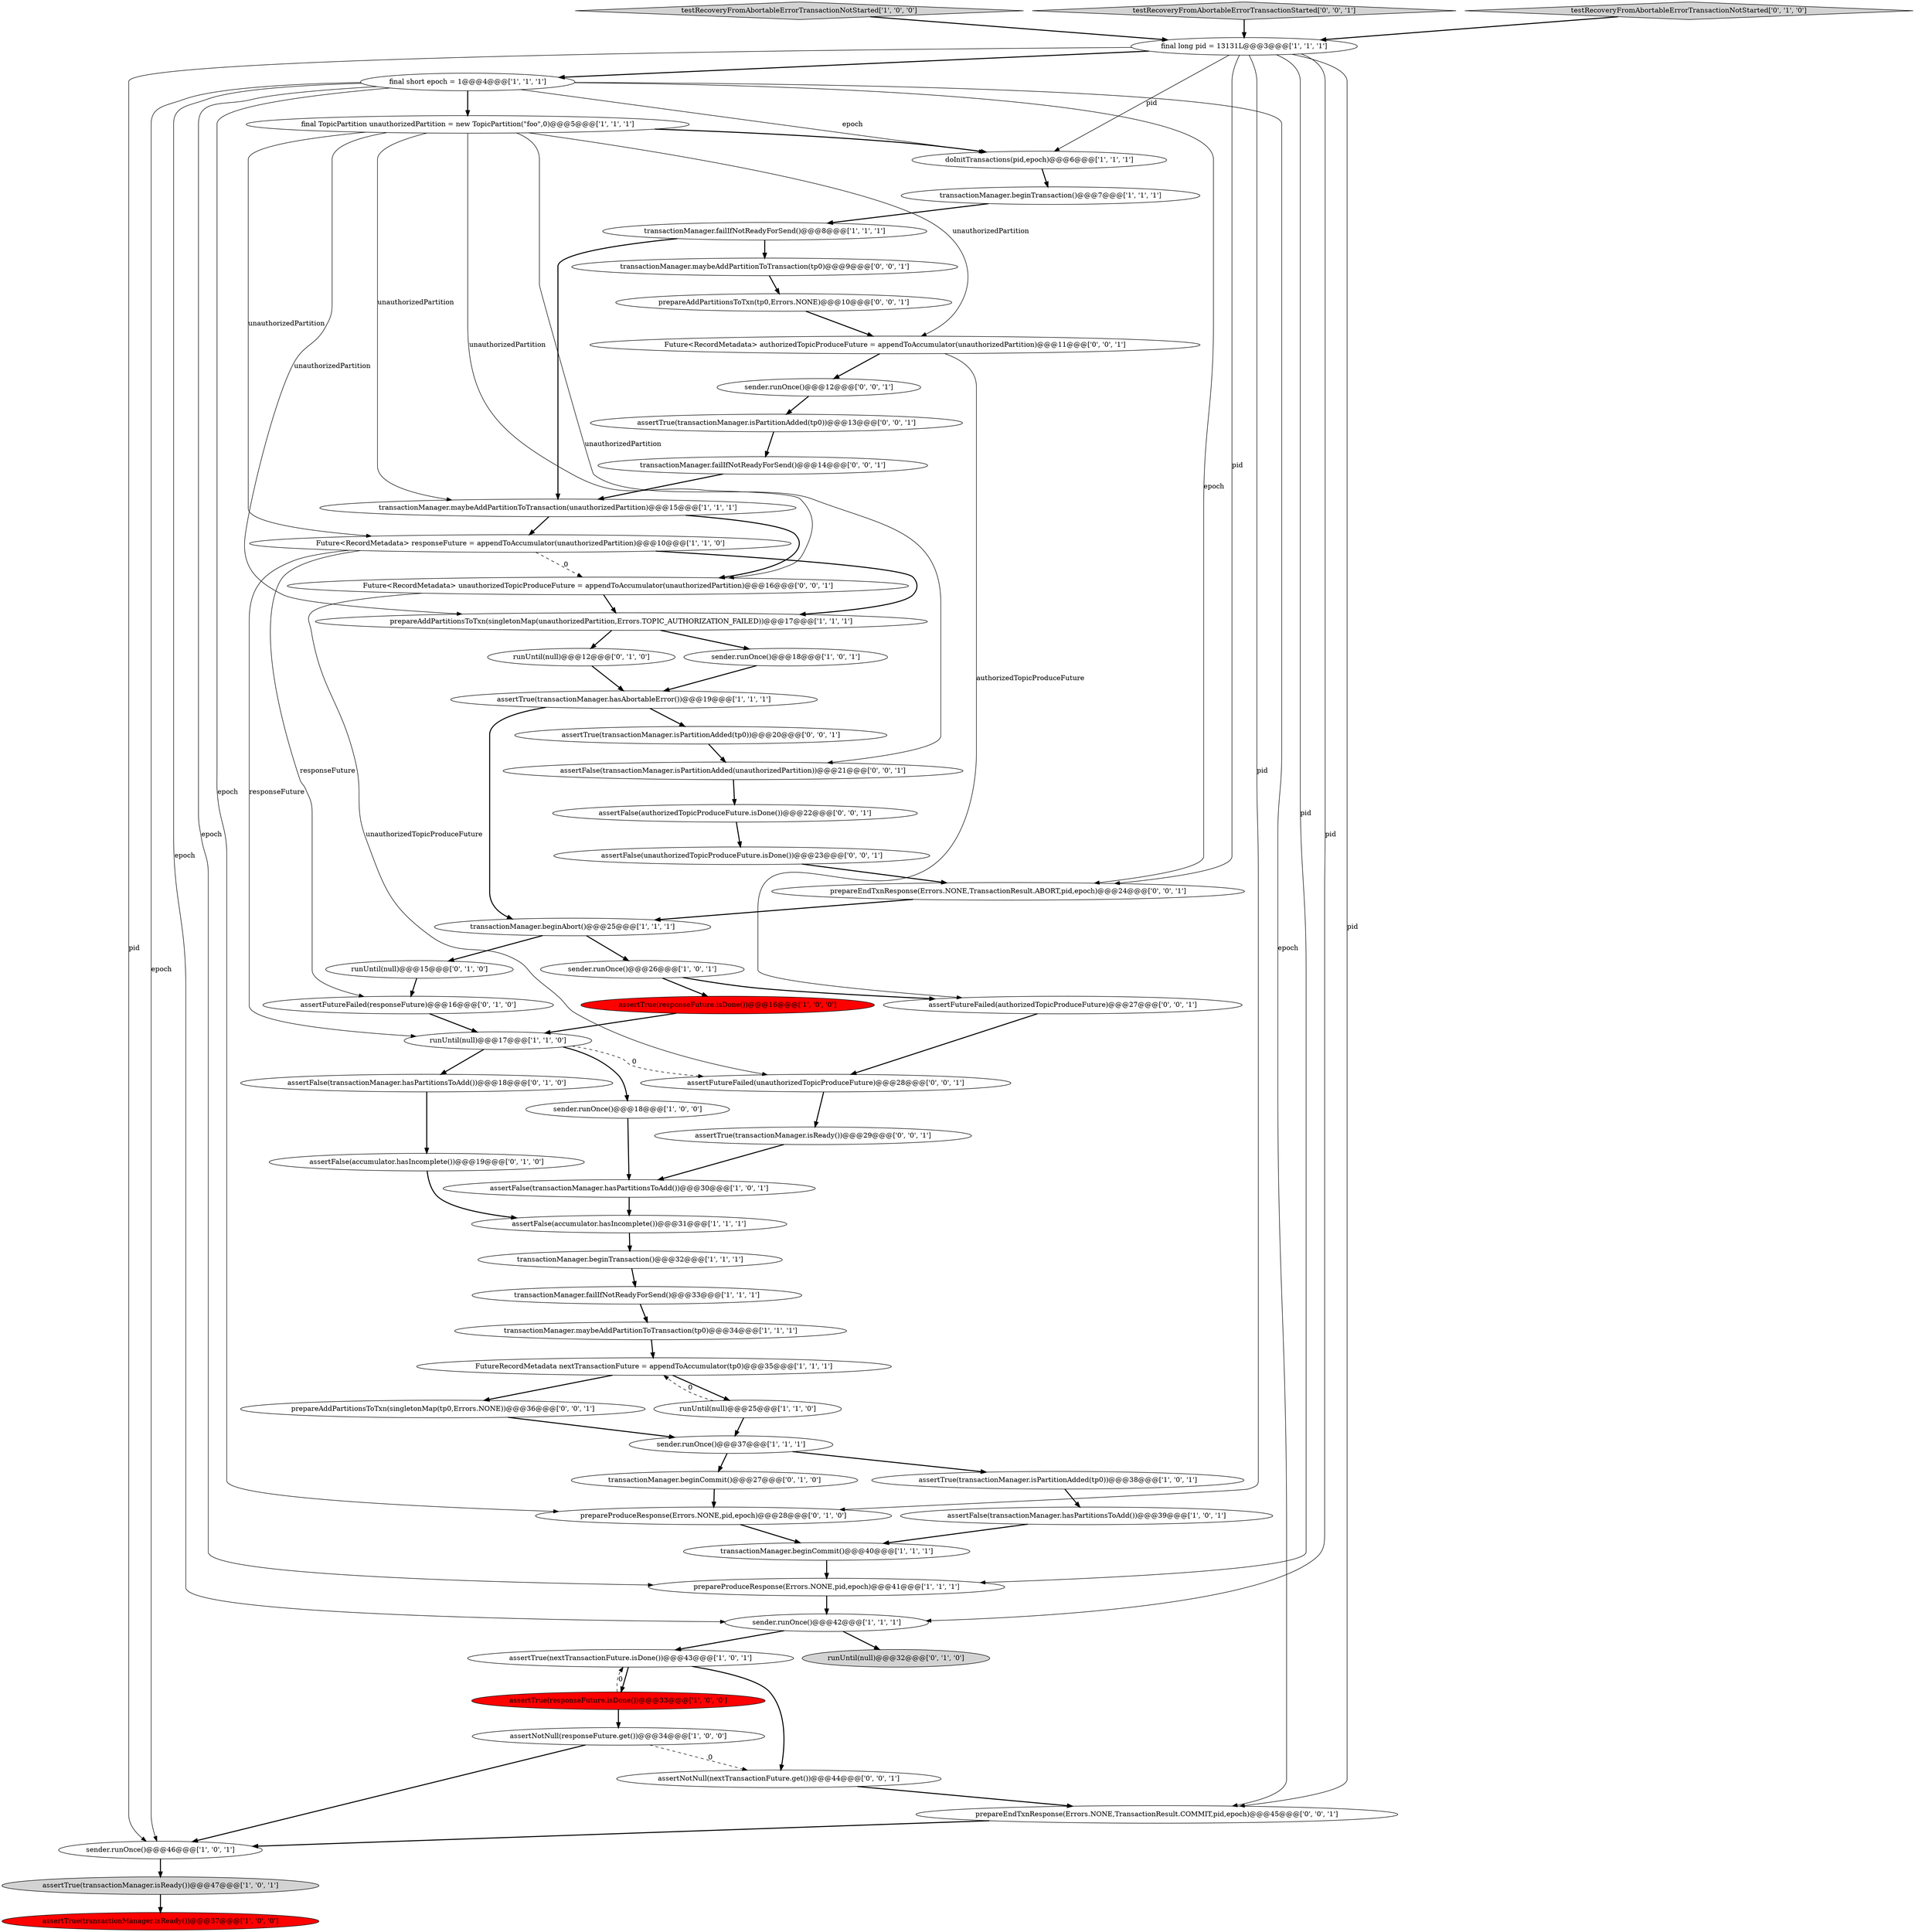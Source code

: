 digraph {
32 [style = filled, label = "assertTrue(responseFuture.isDone())@@@16@@@['1', '0', '0']", fillcolor = red, shape = ellipse image = "AAA1AAABBB1BBB"];
7 [style = filled, label = "runUntil(null)@@@17@@@['1', '1', '0']", fillcolor = white, shape = ellipse image = "AAA0AAABBB1BBB"];
26 [style = filled, label = "sender.runOnce()@@@18@@@['1', '0', '0']", fillcolor = white, shape = ellipse image = "AAA0AAABBB1BBB"];
53 [style = filled, label = "Future<RecordMetadata> authorizedTopicProduceFuture = appendToAccumulator(unauthorizedPartition)@@@11@@@['0', '0', '1']", fillcolor = white, shape = ellipse image = "AAA0AAABBB3BBB"];
31 [style = filled, label = "assertFalse(transactionManager.hasPartitionsToAdd())@@@30@@@['1', '0', '1']", fillcolor = white, shape = ellipse image = "AAA0AAABBB1BBB"];
51 [style = filled, label = "assertFutureFailed(authorizedTopicProduceFuture)@@@27@@@['0', '0', '1']", fillcolor = white, shape = ellipse image = "AAA0AAABBB3BBB"];
33 [style = filled, label = "sender.runOnce()@@@46@@@['1', '0', '1']", fillcolor = white, shape = ellipse image = "AAA0AAABBB1BBB"];
49 [style = filled, label = "assertFalse(transactionManager.isPartitionAdded(unauthorizedPartition))@@@21@@@['0', '0', '1']", fillcolor = white, shape = ellipse image = "AAA0AAABBB3BBB"];
42 [style = filled, label = "runUntil(null)@@@12@@@['0', '1', '0']", fillcolor = white, shape = ellipse image = "AAA0AAABBB2BBB"];
11 [style = filled, label = "Future<RecordMetadata> responseFuture = appendToAccumulator(unauthorizedPartition)@@@10@@@['1', '1', '0']", fillcolor = white, shape = ellipse image = "AAA0AAABBB1BBB"];
59 [style = filled, label = "Future<RecordMetadata> unauthorizedTopicProduceFuture = appendToAccumulator(unauthorizedPartition)@@@16@@@['0', '0', '1']", fillcolor = white, shape = ellipse image = "AAA0AAABBB3BBB"];
60 [style = filled, label = "sender.runOnce()@@@12@@@['0', '0', '1']", fillcolor = white, shape = ellipse image = "AAA0AAABBB3BBB"];
22 [style = filled, label = "transactionManager.maybeAddPartitionToTransaction(unauthorizedPartition)@@@15@@@['1', '1', '1']", fillcolor = white, shape = ellipse image = "AAA0AAABBB1BBB"];
57 [style = filled, label = "assertNotNull(nextTransactionFuture.get())@@@44@@@['0', '0', '1']", fillcolor = white, shape = ellipse image = "AAA0AAABBB3BBB"];
6 [style = filled, label = "assertTrue(transactionManager.isPartitionAdded(tp0))@@@38@@@['1', '0', '1']", fillcolor = white, shape = ellipse image = "AAA0AAABBB1BBB"];
34 [style = filled, label = "assertFalse(accumulator.hasIncomplete())@@@31@@@['1', '1', '1']", fillcolor = white, shape = ellipse image = "AAA0AAABBB1BBB"];
0 [style = filled, label = "assertTrue(transactionManager.isReady())@@@37@@@['1', '0', '0']", fillcolor = red, shape = ellipse image = "AAA1AAABBB1BBB"];
15 [style = filled, label = "transactionManager.failIfNotReadyForSend()@@@8@@@['1', '1', '1']", fillcolor = white, shape = ellipse image = "AAA0AAABBB1BBB"];
3 [style = filled, label = "sender.runOnce()@@@42@@@['1', '1', '1']", fillcolor = white, shape = ellipse image = "AAA0AAABBB1BBB"];
10 [style = filled, label = "assertNotNull(responseFuture.get())@@@34@@@['1', '0', '0']", fillcolor = white, shape = ellipse image = "AAA0AAABBB1BBB"];
25 [style = filled, label = "final short epoch = 1@@@4@@@['1', '1', '1']", fillcolor = white, shape = ellipse image = "AAA0AAABBB1BBB"];
27 [style = filled, label = "transactionManager.beginTransaction()@@@7@@@['1', '1', '1']", fillcolor = white, shape = ellipse image = "AAA0AAABBB1BBB"];
30 [style = filled, label = "sender.runOnce()@@@37@@@['1', '1', '1']", fillcolor = white, shape = ellipse image = "AAA0AAABBB1BBB"];
36 [style = filled, label = "prepareProduceResponse(Errors.NONE,pid,epoch)@@@28@@@['0', '1', '0']", fillcolor = white, shape = ellipse image = "AAA0AAABBB2BBB"];
23 [style = filled, label = "transactionManager.maybeAddPartitionToTransaction(tp0)@@@34@@@['1', '1', '1']", fillcolor = white, shape = ellipse image = "AAA0AAABBB1BBB"];
8 [style = filled, label = "assertTrue(nextTransactionFuture.isDone())@@@43@@@['1', '0', '1']", fillcolor = white, shape = ellipse image = "AAA0AAABBB1BBB"];
21 [style = filled, label = "transactionManager.beginCommit()@@@40@@@['1', '1', '1']", fillcolor = white, shape = ellipse image = "AAA0AAABBB1BBB"];
16 [style = filled, label = "runUntil(null)@@@25@@@['1', '1', '0']", fillcolor = white, shape = ellipse image = "AAA0AAABBB1BBB"];
46 [style = filled, label = "assertFalse(unauthorizedTopicProduceFuture.isDone())@@@23@@@['0', '0', '1']", fillcolor = white, shape = ellipse image = "AAA0AAABBB3BBB"];
48 [style = filled, label = "assertTrue(transactionManager.isPartitionAdded(tp0))@@@13@@@['0', '0', '1']", fillcolor = white, shape = ellipse image = "AAA0AAABBB3BBB"];
54 [style = filled, label = "transactionManager.failIfNotReadyForSend()@@@14@@@['0', '0', '1']", fillcolor = white, shape = ellipse image = "AAA0AAABBB3BBB"];
9 [style = filled, label = "FutureRecordMetadata nextTransactionFuture = appendToAccumulator(tp0)@@@35@@@['1', '1', '1']", fillcolor = white, shape = ellipse image = "AAA0AAABBB1BBB"];
14 [style = filled, label = "sender.runOnce()@@@18@@@['1', '0', '1']", fillcolor = white, shape = ellipse image = "AAA0AAABBB1BBB"];
44 [style = filled, label = "runUntil(null)@@@32@@@['0', '1', '0']", fillcolor = lightgray, shape = ellipse image = "AAA0AAABBB2BBB"];
17 [style = filled, label = "transactionManager.failIfNotReadyForSend()@@@33@@@['1', '1', '1']", fillcolor = white, shape = ellipse image = "AAA0AAABBB1BBB"];
20 [style = filled, label = "doInitTransactions(pid,epoch)@@@6@@@['1', '1', '1']", fillcolor = white, shape = ellipse image = "AAA0AAABBB1BBB"];
13 [style = filled, label = "prepareAddPartitionsToTxn(singletonMap(unauthorizedPartition,Errors.TOPIC_AUTHORIZATION_FAILED))@@@17@@@['1', '1', '1']", fillcolor = white, shape = ellipse image = "AAA0AAABBB1BBB"];
24 [style = filled, label = "assertTrue(transactionManager.hasAbortableError())@@@19@@@['1', '1', '1']", fillcolor = white, shape = ellipse image = "AAA0AAABBB1BBB"];
45 [style = filled, label = "prepareAddPartitionsToTxn(tp0,Errors.NONE)@@@10@@@['0', '0', '1']", fillcolor = white, shape = ellipse image = "AAA0AAABBB3BBB"];
19 [style = filled, label = "sender.runOnce()@@@26@@@['1', '0', '1']", fillcolor = white, shape = ellipse image = "AAA0AAABBB1BBB"];
62 [style = filled, label = "assertFalse(authorizedTopicProduceFuture.isDone())@@@22@@@['0', '0', '1']", fillcolor = white, shape = ellipse image = "AAA0AAABBB3BBB"];
56 [style = filled, label = "assertFutureFailed(unauthorizedTopicProduceFuture)@@@28@@@['0', '0', '1']", fillcolor = white, shape = ellipse image = "AAA0AAABBB3BBB"];
4 [style = filled, label = "final TopicPartition unauthorizedPartition = new TopicPartition(\"foo\",0)@@@5@@@['1', '1', '1']", fillcolor = white, shape = ellipse image = "AAA0AAABBB1BBB"];
2 [style = filled, label = "testRecoveryFromAbortableErrorTransactionNotStarted['1', '0', '0']", fillcolor = lightgray, shape = diamond image = "AAA0AAABBB1BBB"];
29 [style = filled, label = "final long pid = 13131L@@@3@@@['1', '1', '1']", fillcolor = white, shape = ellipse image = "AAA0AAABBB1BBB"];
37 [style = filled, label = "runUntil(null)@@@15@@@['0', '1', '0']", fillcolor = white, shape = ellipse image = "AAA0AAABBB2BBB"];
35 [style = filled, label = "assertTrue(transactionManager.isReady())@@@47@@@['1', '0', '1']", fillcolor = lightgray, shape = ellipse image = "AAA0AAABBB1BBB"];
40 [style = filled, label = "assertFalse(transactionManager.hasPartitionsToAdd())@@@18@@@['0', '1', '0']", fillcolor = white, shape = ellipse image = "AAA0AAABBB2BBB"];
47 [style = filled, label = "prepareEndTxnResponse(Errors.NONE,TransactionResult.COMMIT,pid,epoch)@@@45@@@['0', '0', '1']", fillcolor = white, shape = ellipse image = "AAA0AAABBB3BBB"];
63 [style = filled, label = "testRecoveryFromAbortableErrorTransactionStarted['0', '0', '1']", fillcolor = lightgray, shape = diamond image = "AAA0AAABBB3BBB"];
61 [style = filled, label = "prepareEndTxnResponse(Errors.NONE,TransactionResult.ABORT,pid,epoch)@@@24@@@['0', '0', '1']", fillcolor = white, shape = ellipse image = "AAA0AAABBB3BBB"];
1 [style = filled, label = "transactionManager.beginTransaction()@@@32@@@['1', '1', '1']", fillcolor = white, shape = ellipse image = "AAA0AAABBB1BBB"];
12 [style = filled, label = "assertFalse(transactionManager.hasPartitionsToAdd())@@@39@@@['1', '0', '1']", fillcolor = white, shape = ellipse image = "AAA0AAABBB1BBB"];
18 [style = filled, label = "assertTrue(responseFuture.isDone())@@@33@@@['1', '0', '0']", fillcolor = red, shape = ellipse image = "AAA1AAABBB1BBB"];
58 [style = filled, label = "assertTrue(transactionManager.isPartitionAdded(tp0))@@@20@@@['0', '0', '1']", fillcolor = white, shape = ellipse image = "AAA0AAABBB3BBB"];
50 [style = filled, label = "prepareAddPartitionsToTxn(singletonMap(tp0,Errors.NONE))@@@36@@@['0', '0', '1']", fillcolor = white, shape = ellipse image = "AAA0AAABBB3BBB"];
28 [style = filled, label = "prepareProduceResponse(Errors.NONE,pid,epoch)@@@41@@@['1', '1', '1']", fillcolor = white, shape = ellipse image = "AAA0AAABBB1BBB"];
5 [style = filled, label = "transactionManager.beginAbort()@@@25@@@['1', '1', '1']", fillcolor = white, shape = ellipse image = "AAA0AAABBB1BBB"];
38 [style = filled, label = "transactionManager.beginCommit()@@@27@@@['0', '1', '0']", fillcolor = white, shape = ellipse image = "AAA0AAABBB2BBB"];
39 [style = filled, label = "assertFalse(accumulator.hasIncomplete())@@@19@@@['0', '1', '0']", fillcolor = white, shape = ellipse image = "AAA0AAABBB2BBB"];
43 [style = filled, label = "assertFutureFailed(responseFuture)@@@16@@@['0', '1', '0']", fillcolor = white, shape = ellipse image = "AAA0AAABBB2BBB"];
52 [style = filled, label = "transactionManager.maybeAddPartitionToTransaction(tp0)@@@9@@@['0', '0', '1']", fillcolor = white, shape = ellipse image = "AAA0AAABBB3BBB"];
55 [style = filled, label = "assertTrue(transactionManager.isReady())@@@29@@@['0', '0', '1']", fillcolor = white, shape = ellipse image = "AAA0AAABBB3BBB"];
41 [style = filled, label = "testRecoveryFromAbortableErrorTransactionNotStarted['0', '1', '0']", fillcolor = lightgray, shape = diamond image = "AAA0AAABBB2BBB"];
25->28 [style = solid, label="epoch"];
9->50 [style = bold, label=""];
14->24 [style = bold, label=""];
46->61 [style = bold, label=""];
24->58 [style = bold, label=""];
30->6 [style = bold, label=""];
47->33 [style = bold, label=""];
7->56 [style = dashed, label="0"];
27->15 [style = bold, label=""];
9->16 [style = bold, label=""];
21->28 [style = bold, label=""];
20->27 [style = bold, label=""];
7->26 [style = bold, label=""];
48->54 [style = bold, label=""];
37->43 [style = bold, label=""];
22->59 [style = bold, label=""];
15->52 [style = bold, label=""];
29->3 [style = solid, label="pid"];
11->13 [style = bold, label=""];
25->33 [style = solid, label="epoch"];
28->3 [style = bold, label=""];
55->31 [style = bold, label=""];
53->60 [style = bold, label=""];
25->3 [style = solid, label="epoch"];
13->14 [style = bold, label=""];
8->57 [style = bold, label=""];
5->37 [style = bold, label=""];
62->46 [style = bold, label=""];
12->21 [style = bold, label=""];
8->18 [style = bold, label=""];
39->34 [style = bold, label=""];
50->30 [style = bold, label=""];
52->45 [style = bold, label=""];
4->13 [style = solid, label="unauthorizedPartition"];
11->43 [style = solid, label="responseFuture"];
32->7 [style = bold, label=""];
49->62 [style = bold, label=""];
60->48 [style = bold, label=""];
24->5 [style = bold, label=""];
1->17 [style = bold, label=""];
35->0 [style = bold, label=""];
25->47 [style = solid, label="epoch"];
25->20 [style = solid, label="epoch"];
29->28 [style = solid, label="pid"];
63->29 [style = bold, label=""];
4->49 [style = solid, label="unauthorizedPartition"];
22->11 [style = bold, label=""];
25->36 [style = solid, label="epoch"];
29->20 [style = solid, label="pid"];
10->57 [style = dashed, label="0"];
13->42 [style = bold, label=""];
18->8 [style = dashed, label="0"];
29->61 [style = solid, label="pid"];
11->59 [style = dashed, label="0"];
11->7 [style = solid, label="responseFuture"];
45->53 [style = bold, label=""];
29->33 [style = solid, label="pid"];
42->24 [style = bold, label=""];
54->22 [style = bold, label=""];
58->49 [style = bold, label=""];
17->23 [style = bold, label=""];
31->34 [style = bold, label=""];
15->22 [style = bold, label=""];
43->7 [style = bold, label=""];
5->19 [style = bold, label=""];
3->44 [style = bold, label=""];
26->31 [style = bold, label=""];
19->32 [style = bold, label=""];
40->39 [style = bold, label=""];
18->10 [style = bold, label=""];
25->61 [style = solid, label="epoch"];
29->36 [style = solid, label="pid"];
53->51 [style = solid, label="authorizedTopicProduceFuture"];
3->8 [style = bold, label=""];
16->30 [style = bold, label=""];
4->20 [style = bold, label=""];
10->33 [style = bold, label=""];
19->51 [style = bold, label=""];
57->47 [style = bold, label=""];
4->59 [style = solid, label="unauthorizedPartition"];
7->40 [style = bold, label=""];
59->56 [style = solid, label="unauthorizedTopicProduceFuture"];
6->12 [style = bold, label=""];
30->38 [style = bold, label=""];
33->35 [style = bold, label=""];
4->11 [style = solid, label="unauthorizedPartition"];
4->22 [style = solid, label="unauthorizedPartition"];
61->5 [style = bold, label=""];
34->1 [style = bold, label=""];
41->29 [style = bold, label=""];
25->4 [style = bold, label=""];
29->25 [style = bold, label=""];
51->56 [style = bold, label=""];
38->36 [style = bold, label=""];
36->21 [style = bold, label=""];
16->9 [style = dashed, label="0"];
59->13 [style = bold, label=""];
29->47 [style = solid, label="pid"];
4->53 [style = solid, label="unauthorizedPartition"];
2->29 [style = bold, label=""];
23->9 [style = bold, label=""];
56->55 [style = bold, label=""];
}
